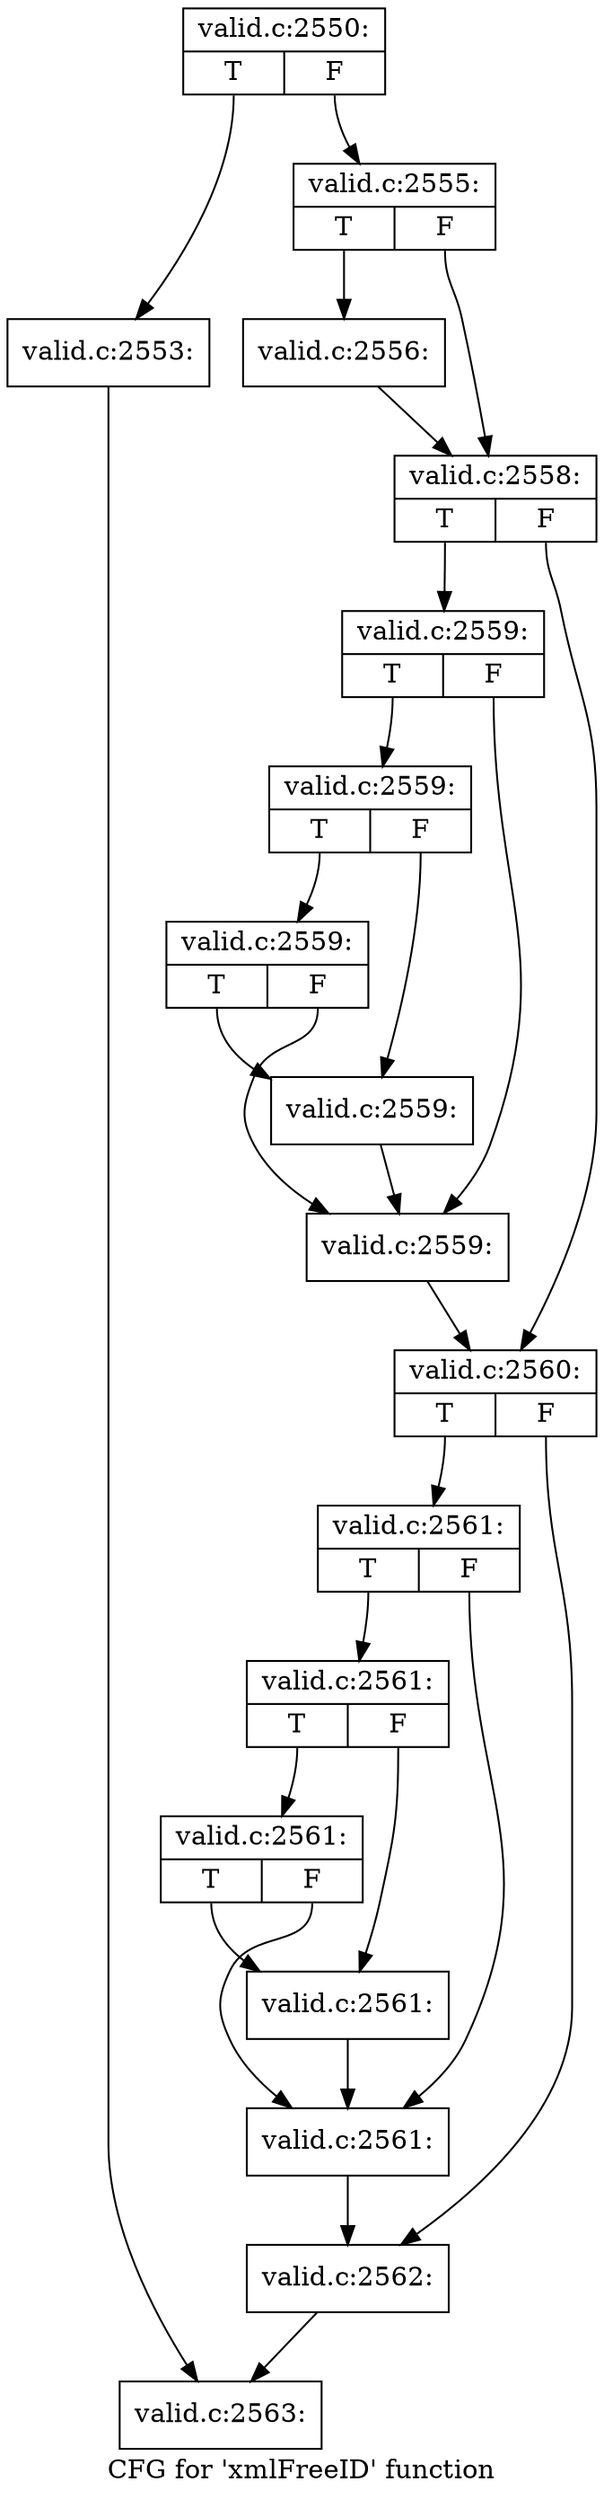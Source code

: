 digraph "CFG for 'xmlFreeID' function" {
	label="CFG for 'xmlFreeID' function";

	Node0x5299f40 [shape=record,label="{valid.c:2550:|{<s0>T|<s1>F}}"];
	Node0x5299f40:s0 -> Node0x529e380;
	Node0x5299f40:s1 -> Node0x529e3d0;
	Node0x529e380 [shape=record,label="{valid.c:2553:}"];
	Node0x529e380 -> Node0x529d500;
	Node0x529e3d0 [shape=record,label="{valid.c:2555:|{<s0>T|<s1>F}}"];
	Node0x529e3d0:s0 -> Node0x529e780;
	Node0x529e3d0:s1 -> Node0x529e7d0;
	Node0x529e780 [shape=record,label="{valid.c:2556:}"];
	Node0x529e780 -> Node0x529e7d0;
	Node0x529e7d0 [shape=record,label="{valid.c:2558:|{<s0>T|<s1>F}}"];
	Node0x529e7d0:s0 -> Node0x529f050;
	Node0x529e7d0:s1 -> Node0x529f0a0;
	Node0x529f050 [shape=record,label="{valid.c:2559:|{<s0>T|<s1>F}}"];
	Node0x529f050:s0 -> Node0x529f590;
	Node0x529f050:s1 -> Node0x529f540;
	Node0x529f590 [shape=record,label="{valid.c:2559:|{<s0>T|<s1>F}}"];
	Node0x529f590:s0 -> Node0x529f820;
	Node0x529f590:s1 -> Node0x529f4f0;
	Node0x529f820 [shape=record,label="{valid.c:2559:|{<s0>T|<s1>F}}"];
	Node0x529f820:s0 -> Node0x529f4f0;
	Node0x529f820:s1 -> Node0x529f540;
	Node0x529f4f0 [shape=record,label="{valid.c:2559:}"];
	Node0x529f4f0 -> Node0x529f540;
	Node0x529f540 [shape=record,label="{valid.c:2559:}"];
	Node0x529f540 -> Node0x529f0a0;
	Node0x529f0a0 [shape=record,label="{valid.c:2560:|{<s0>T|<s1>F}}"];
	Node0x529f0a0:s0 -> Node0x52a01b0;
	Node0x529f0a0:s1 -> Node0x52a0200;
	Node0x52a01b0 [shape=record,label="{valid.c:2561:|{<s0>T|<s1>F}}"];
	Node0x52a01b0:s0 -> Node0x52a0670;
	Node0x52a01b0:s1 -> Node0x52a0620;
	Node0x52a0670 [shape=record,label="{valid.c:2561:|{<s0>T|<s1>F}}"];
	Node0x52a0670:s0 -> Node0x52a0900;
	Node0x52a0670:s1 -> Node0x52a05d0;
	Node0x52a0900 [shape=record,label="{valid.c:2561:|{<s0>T|<s1>F}}"];
	Node0x52a0900:s0 -> Node0x52a05d0;
	Node0x52a0900:s1 -> Node0x52a0620;
	Node0x52a05d0 [shape=record,label="{valid.c:2561:}"];
	Node0x52a05d0 -> Node0x52a0620;
	Node0x52a0620 [shape=record,label="{valid.c:2561:}"];
	Node0x52a0620 -> Node0x52a0200;
	Node0x52a0200 [shape=record,label="{valid.c:2562:}"];
	Node0x52a0200 -> Node0x529d500;
	Node0x529d500 [shape=record,label="{valid.c:2563:}"];
}
